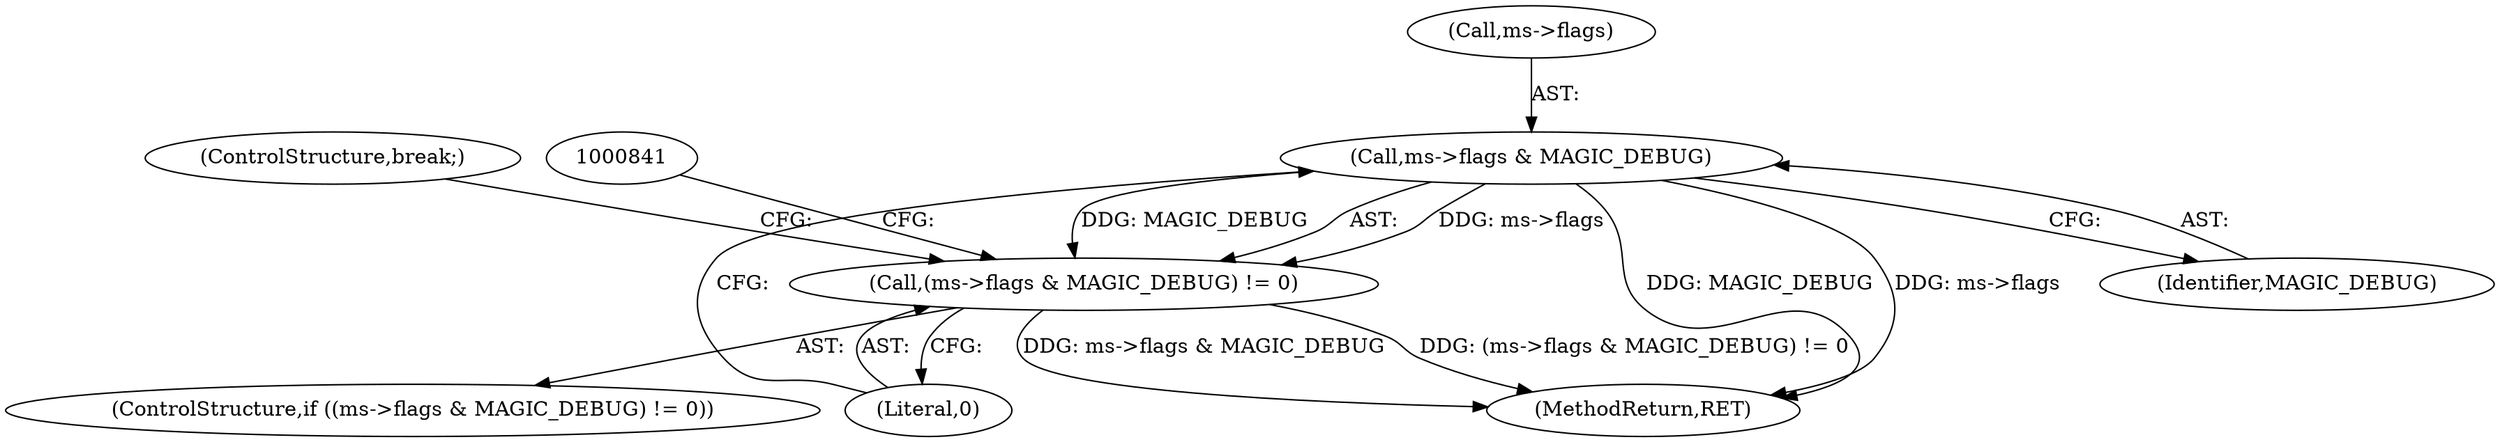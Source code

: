 digraph "0_file_74cafd7de9ec99a14f4480927580e501c8f852c3@pointer" {
"1000834" [label="(Call,ms->flags & MAGIC_DEBUG)"];
"1000833" [label="(Call,(ms->flags & MAGIC_DEBUG) != 0)"];
"1000835" [label="(Call,ms->flags)"];
"1000834" [label="(Call,ms->flags & MAGIC_DEBUG)"];
"1000832" [label="(ControlStructure,if ((ms->flags & MAGIC_DEBUG) != 0))"];
"1000838" [label="(Identifier,MAGIC_DEBUG)"];
"1000833" [label="(Call,(ms->flags & MAGIC_DEBUG) != 0)"];
"1000994" [label="(MethodReturn,RET)"];
"1000839" [label="(Literal,0)"];
"1000852" [label="(ControlStructure,break;)"];
"1000834" -> "1000833"  [label="AST: "];
"1000834" -> "1000838"  [label="CFG: "];
"1000835" -> "1000834"  [label="AST: "];
"1000838" -> "1000834"  [label="AST: "];
"1000839" -> "1000834"  [label="CFG: "];
"1000834" -> "1000994"  [label="DDG: MAGIC_DEBUG"];
"1000834" -> "1000994"  [label="DDG: ms->flags"];
"1000834" -> "1000833"  [label="DDG: ms->flags"];
"1000834" -> "1000833"  [label="DDG: MAGIC_DEBUG"];
"1000833" -> "1000832"  [label="AST: "];
"1000833" -> "1000839"  [label="CFG: "];
"1000839" -> "1000833"  [label="AST: "];
"1000841" -> "1000833"  [label="CFG: "];
"1000852" -> "1000833"  [label="CFG: "];
"1000833" -> "1000994"  [label="DDG: ms->flags & MAGIC_DEBUG"];
"1000833" -> "1000994"  [label="DDG: (ms->flags & MAGIC_DEBUG) != 0"];
}
